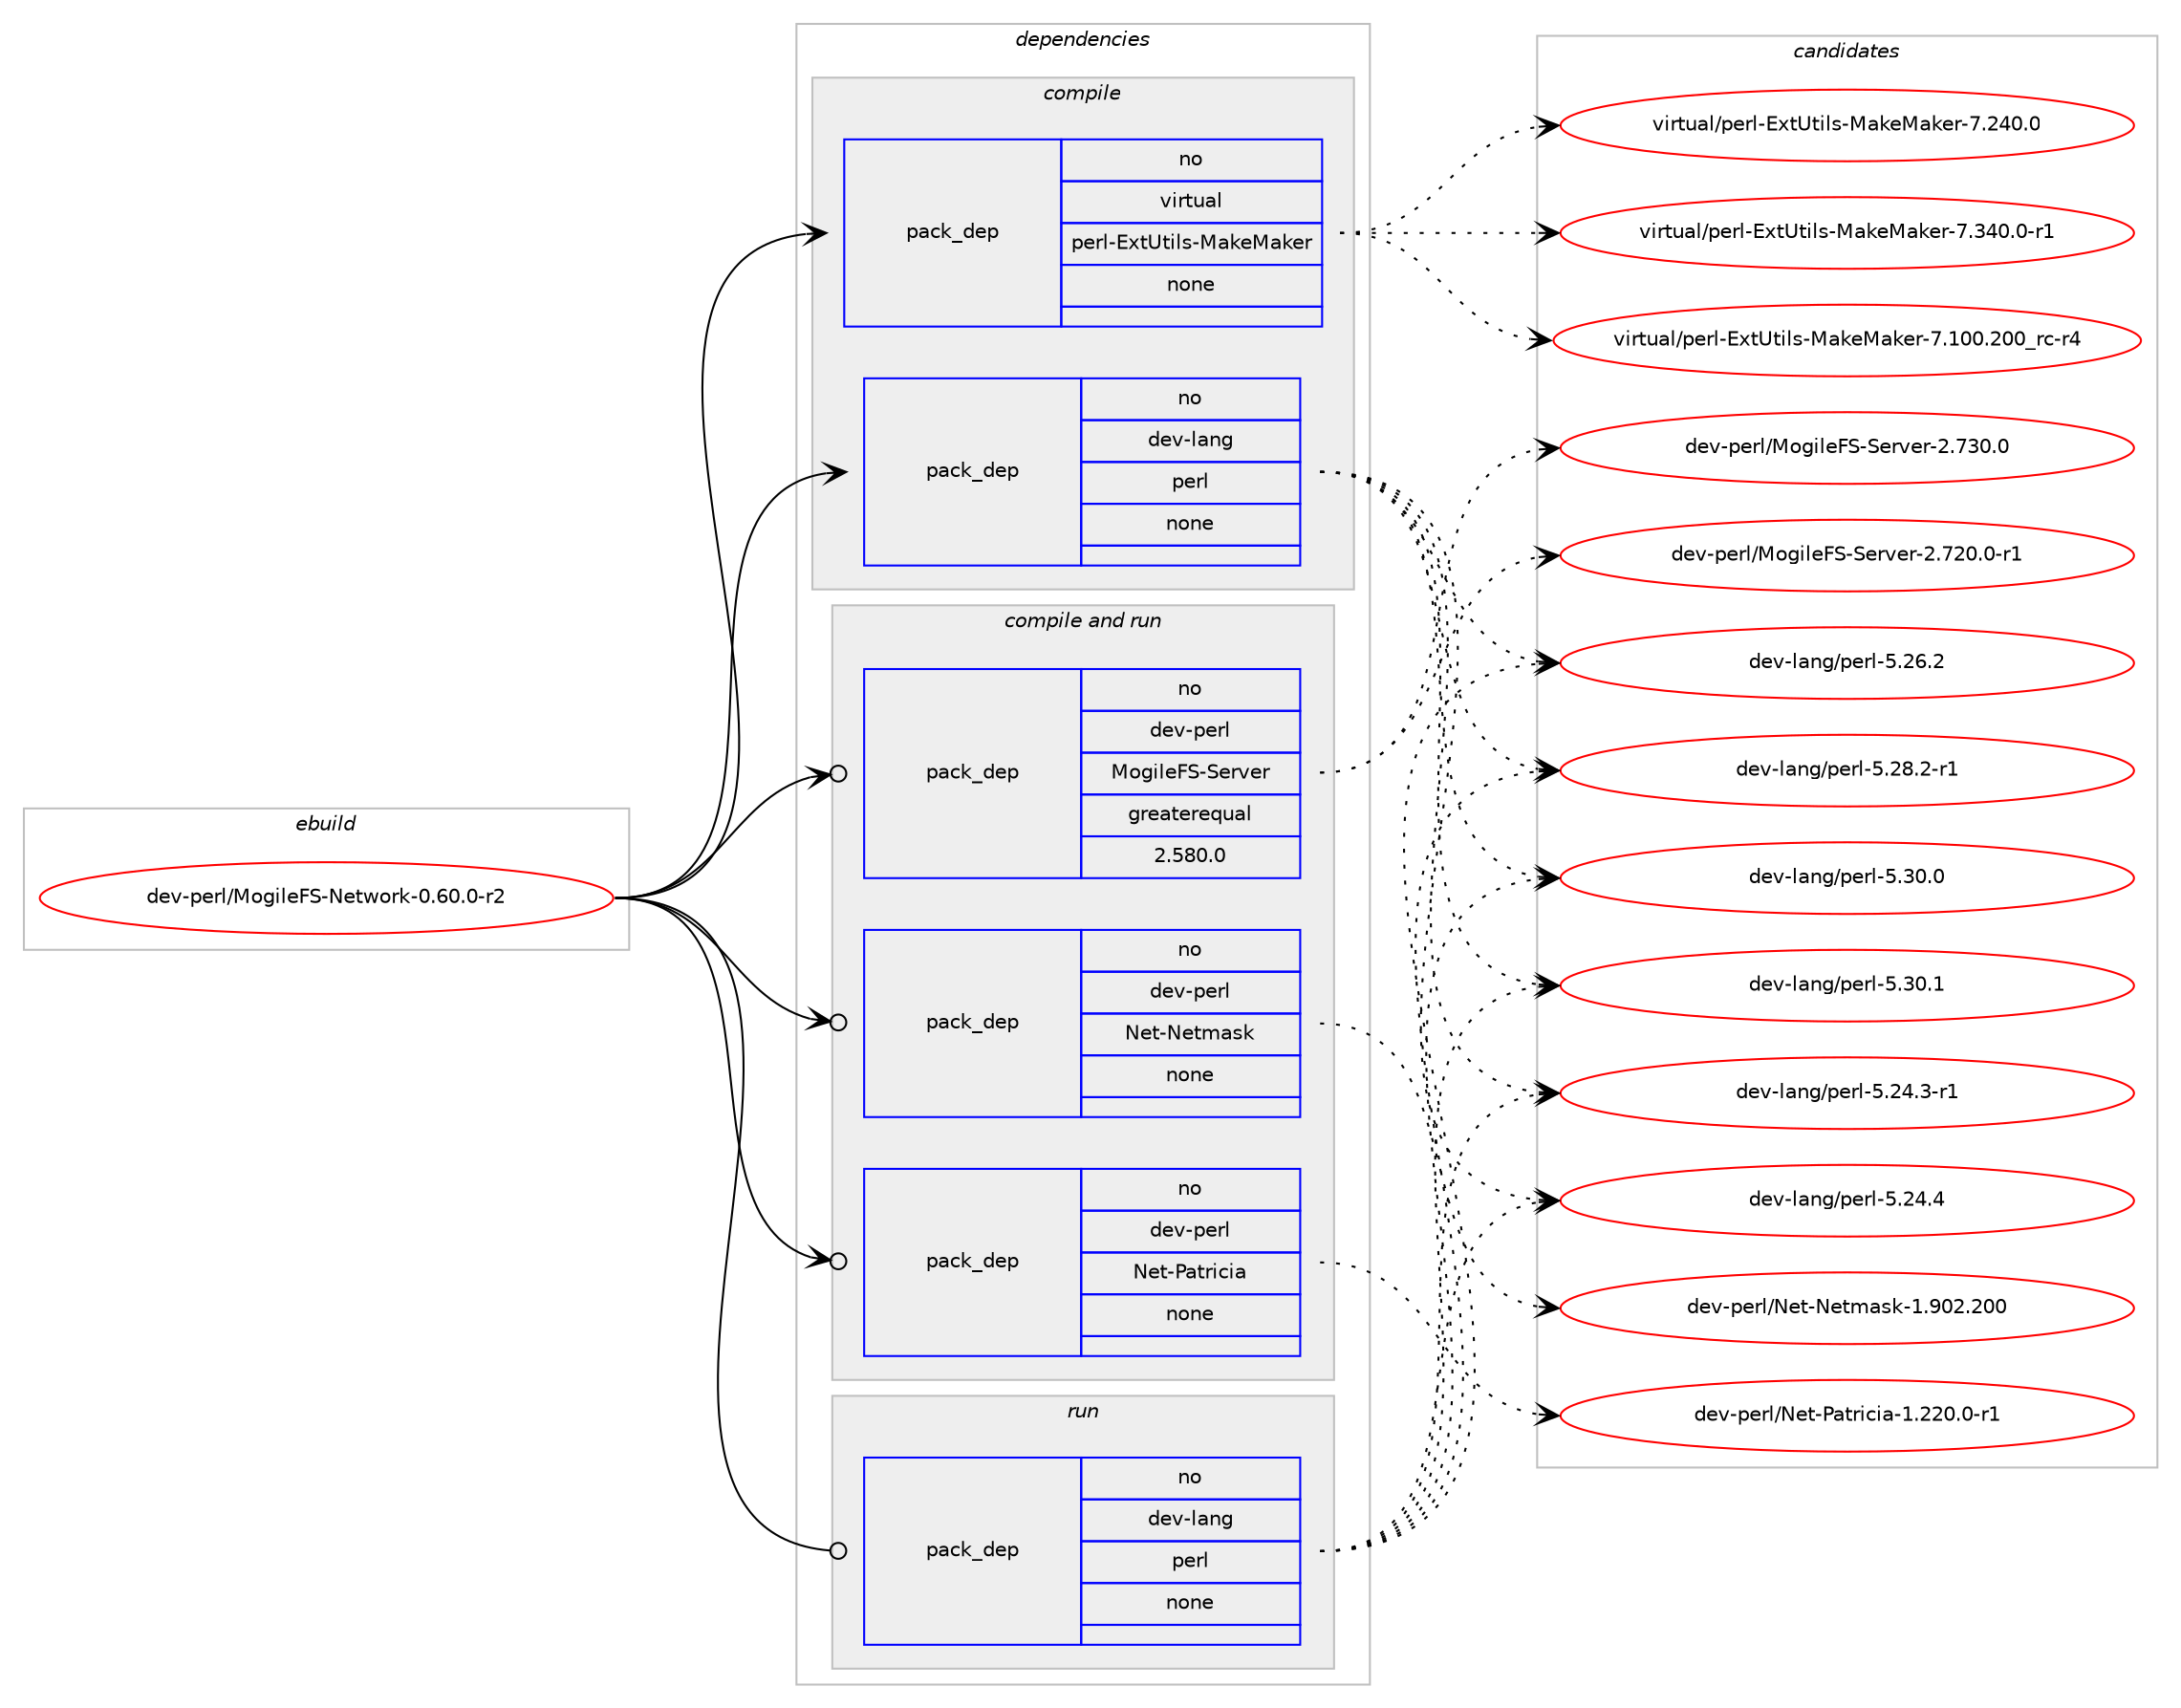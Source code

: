 digraph prolog {

# *************
# Graph options
# *************

newrank=true;
concentrate=true;
compound=true;
graph [rankdir=LR,fontname=Helvetica,fontsize=10,ranksep=1.5];#, ranksep=2.5, nodesep=0.2];
edge  [arrowhead=vee];
node  [fontname=Helvetica,fontsize=10];

# **********
# The ebuild
# **********

subgraph cluster_leftcol {
color=gray;
rank=same;
label=<<i>ebuild</i>>;
id [label="dev-perl/MogileFS-Network-0.60.0-r2", color=red, width=4, href="../dev-perl/MogileFS-Network-0.60.0-r2.svg"];
}

# ****************
# The dependencies
# ****************

subgraph cluster_midcol {
color=gray;
label=<<i>dependencies</i>>;
subgraph cluster_compile {
fillcolor="#eeeeee";
style=filled;
label=<<i>compile</i>>;
subgraph pack435736 {
dependency581361 [label=<<TABLE BORDER="0" CELLBORDER="1" CELLSPACING="0" CELLPADDING="4" WIDTH="220"><TR><TD ROWSPAN="6" CELLPADDING="30">pack_dep</TD></TR><TR><TD WIDTH="110">no</TD></TR><TR><TD>dev-lang</TD></TR><TR><TD>perl</TD></TR><TR><TD>none</TD></TR><TR><TD></TD></TR></TABLE>>, shape=none, color=blue];
}
id:e -> dependency581361:w [weight=20,style="solid",arrowhead="vee"];
subgraph pack435737 {
dependency581362 [label=<<TABLE BORDER="0" CELLBORDER="1" CELLSPACING="0" CELLPADDING="4" WIDTH="220"><TR><TD ROWSPAN="6" CELLPADDING="30">pack_dep</TD></TR><TR><TD WIDTH="110">no</TD></TR><TR><TD>virtual</TD></TR><TR><TD>perl-ExtUtils-MakeMaker</TD></TR><TR><TD>none</TD></TR><TR><TD></TD></TR></TABLE>>, shape=none, color=blue];
}
id:e -> dependency581362:w [weight=20,style="solid",arrowhead="vee"];
}
subgraph cluster_compileandrun {
fillcolor="#eeeeee";
style=filled;
label=<<i>compile and run</i>>;
subgraph pack435738 {
dependency581363 [label=<<TABLE BORDER="0" CELLBORDER="1" CELLSPACING="0" CELLPADDING="4" WIDTH="220"><TR><TD ROWSPAN="6" CELLPADDING="30">pack_dep</TD></TR><TR><TD WIDTH="110">no</TD></TR><TR><TD>dev-perl</TD></TR><TR><TD>MogileFS-Server</TD></TR><TR><TD>greaterequal</TD></TR><TR><TD>2.580.0</TD></TR></TABLE>>, shape=none, color=blue];
}
id:e -> dependency581363:w [weight=20,style="solid",arrowhead="odotvee"];
subgraph pack435739 {
dependency581364 [label=<<TABLE BORDER="0" CELLBORDER="1" CELLSPACING="0" CELLPADDING="4" WIDTH="220"><TR><TD ROWSPAN="6" CELLPADDING="30">pack_dep</TD></TR><TR><TD WIDTH="110">no</TD></TR><TR><TD>dev-perl</TD></TR><TR><TD>Net-Netmask</TD></TR><TR><TD>none</TD></TR><TR><TD></TD></TR></TABLE>>, shape=none, color=blue];
}
id:e -> dependency581364:w [weight=20,style="solid",arrowhead="odotvee"];
subgraph pack435740 {
dependency581365 [label=<<TABLE BORDER="0" CELLBORDER="1" CELLSPACING="0" CELLPADDING="4" WIDTH="220"><TR><TD ROWSPAN="6" CELLPADDING="30">pack_dep</TD></TR><TR><TD WIDTH="110">no</TD></TR><TR><TD>dev-perl</TD></TR><TR><TD>Net-Patricia</TD></TR><TR><TD>none</TD></TR><TR><TD></TD></TR></TABLE>>, shape=none, color=blue];
}
id:e -> dependency581365:w [weight=20,style="solid",arrowhead="odotvee"];
}
subgraph cluster_run {
fillcolor="#eeeeee";
style=filled;
label=<<i>run</i>>;
subgraph pack435741 {
dependency581366 [label=<<TABLE BORDER="0" CELLBORDER="1" CELLSPACING="0" CELLPADDING="4" WIDTH="220"><TR><TD ROWSPAN="6" CELLPADDING="30">pack_dep</TD></TR><TR><TD WIDTH="110">no</TD></TR><TR><TD>dev-lang</TD></TR><TR><TD>perl</TD></TR><TR><TD>none</TD></TR><TR><TD></TD></TR></TABLE>>, shape=none, color=blue];
}
id:e -> dependency581366:w [weight=20,style="solid",arrowhead="odot"];
}
}

# **************
# The candidates
# **************

subgraph cluster_choices {
rank=same;
color=gray;
label=<<i>candidates</i>>;

subgraph choice435736 {
color=black;
nodesep=1;
choice100101118451089711010347112101114108455346505246514511449 [label="dev-lang/perl-5.24.3-r1", color=red, width=4,href="../dev-lang/perl-5.24.3-r1.svg"];
choice10010111845108971101034711210111410845534650524652 [label="dev-lang/perl-5.24.4", color=red, width=4,href="../dev-lang/perl-5.24.4.svg"];
choice10010111845108971101034711210111410845534650544650 [label="dev-lang/perl-5.26.2", color=red, width=4,href="../dev-lang/perl-5.26.2.svg"];
choice100101118451089711010347112101114108455346505646504511449 [label="dev-lang/perl-5.28.2-r1", color=red, width=4,href="../dev-lang/perl-5.28.2-r1.svg"];
choice10010111845108971101034711210111410845534651484648 [label="dev-lang/perl-5.30.0", color=red, width=4,href="../dev-lang/perl-5.30.0.svg"];
choice10010111845108971101034711210111410845534651484649 [label="dev-lang/perl-5.30.1", color=red, width=4,href="../dev-lang/perl-5.30.1.svg"];
dependency581361:e -> choice100101118451089711010347112101114108455346505246514511449:w [style=dotted,weight="100"];
dependency581361:e -> choice10010111845108971101034711210111410845534650524652:w [style=dotted,weight="100"];
dependency581361:e -> choice10010111845108971101034711210111410845534650544650:w [style=dotted,weight="100"];
dependency581361:e -> choice100101118451089711010347112101114108455346505646504511449:w [style=dotted,weight="100"];
dependency581361:e -> choice10010111845108971101034711210111410845534651484648:w [style=dotted,weight="100"];
dependency581361:e -> choice10010111845108971101034711210111410845534651484649:w [style=dotted,weight="100"];
}
subgraph choice435737 {
color=black;
nodesep=1;
choice118105114116117971084711210111410845691201168511610510811545779710710177971071011144555464948484650484895114994511452 [label="virtual/perl-ExtUtils-MakeMaker-7.100.200_rc-r4", color=red, width=4,href="../virtual/perl-ExtUtils-MakeMaker-7.100.200_rc-r4.svg"];
choice118105114116117971084711210111410845691201168511610510811545779710710177971071011144555465052484648 [label="virtual/perl-ExtUtils-MakeMaker-7.240.0", color=red, width=4,href="../virtual/perl-ExtUtils-MakeMaker-7.240.0.svg"];
choice1181051141161179710847112101114108456912011685116105108115457797107101779710710111445554651524846484511449 [label="virtual/perl-ExtUtils-MakeMaker-7.340.0-r1", color=red, width=4,href="../virtual/perl-ExtUtils-MakeMaker-7.340.0-r1.svg"];
dependency581362:e -> choice118105114116117971084711210111410845691201168511610510811545779710710177971071011144555464948484650484895114994511452:w [style=dotted,weight="100"];
dependency581362:e -> choice118105114116117971084711210111410845691201168511610510811545779710710177971071011144555465052484648:w [style=dotted,weight="100"];
dependency581362:e -> choice1181051141161179710847112101114108456912011685116105108115457797107101779710710111445554651524846484511449:w [style=dotted,weight="100"];
}
subgraph choice435738 {
color=black;
nodesep=1;
choice1001011184511210111410847771111031051081017083458310111411810111445504655504846484511449 [label="dev-perl/MogileFS-Server-2.720.0-r1", color=red, width=4,href="../dev-perl/MogileFS-Server-2.720.0-r1.svg"];
choice100101118451121011141084777111103105108101708345831011141181011144550465551484648 [label="dev-perl/MogileFS-Server-2.730.0", color=red, width=4,href="../dev-perl/MogileFS-Server-2.730.0.svg"];
dependency581363:e -> choice1001011184511210111410847771111031051081017083458310111411810111445504655504846484511449:w [style=dotted,weight="100"];
dependency581363:e -> choice100101118451121011141084777111103105108101708345831011141181011144550465551484648:w [style=dotted,weight="100"];
}
subgraph choice435739 {
color=black;
nodesep=1;
choice10010111845112101114108477810111645781011161099711510745494657485046504848 [label="dev-perl/Net-Netmask-1.902.200", color=red, width=4,href="../dev-perl/Net-Netmask-1.902.200.svg"];
dependency581364:e -> choice10010111845112101114108477810111645781011161099711510745494657485046504848:w [style=dotted,weight="100"];
}
subgraph choice435740 {
color=black;
nodesep=1;
choice100101118451121011141084778101116458097116114105991059745494650504846484511449 [label="dev-perl/Net-Patricia-1.220.0-r1", color=red, width=4,href="../dev-perl/Net-Patricia-1.220.0-r1.svg"];
dependency581365:e -> choice100101118451121011141084778101116458097116114105991059745494650504846484511449:w [style=dotted,weight="100"];
}
subgraph choice435741 {
color=black;
nodesep=1;
choice100101118451089711010347112101114108455346505246514511449 [label="dev-lang/perl-5.24.3-r1", color=red, width=4,href="../dev-lang/perl-5.24.3-r1.svg"];
choice10010111845108971101034711210111410845534650524652 [label="dev-lang/perl-5.24.4", color=red, width=4,href="../dev-lang/perl-5.24.4.svg"];
choice10010111845108971101034711210111410845534650544650 [label="dev-lang/perl-5.26.2", color=red, width=4,href="../dev-lang/perl-5.26.2.svg"];
choice100101118451089711010347112101114108455346505646504511449 [label="dev-lang/perl-5.28.2-r1", color=red, width=4,href="../dev-lang/perl-5.28.2-r1.svg"];
choice10010111845108971101034711210111410845534651484648 [label="dev-lang/perl-5.30.0", color=red, width=4,href="../dev-lang/perl-5.30.0.svg"];
choice10010111845108971101034711210111410845534651484649 [label="dev-lang/perl-5.30.1", color=red, width=4,href="../dev-lang/perl-5.30.1.svg"];
dependency581366:e -> choice100101118451089711010347112101114108455346505246514511449:w [style=dotted,weight="100"];
dependency581366:e -> choice10010111845108971101034711210111410845534650524652:w [style=dotted,weight="100"];
dependency581366:e -> choice10010111845108971101034711210111410845534650544650:w [style=dotted,weight="100"];
dependency581366:e -> choice100101118451089711010347112101114108455346505646504511449:w [style=dotted,weight="100"];
dependency581366:e -> choice10010111845108971101034711210111410845534651484648:w [style=dotted,weight="100"];
dependency581366:e -> choice10010111845108971101034711210111410845534651484649:w [style=dotted,weight="100"];
}
}

}
